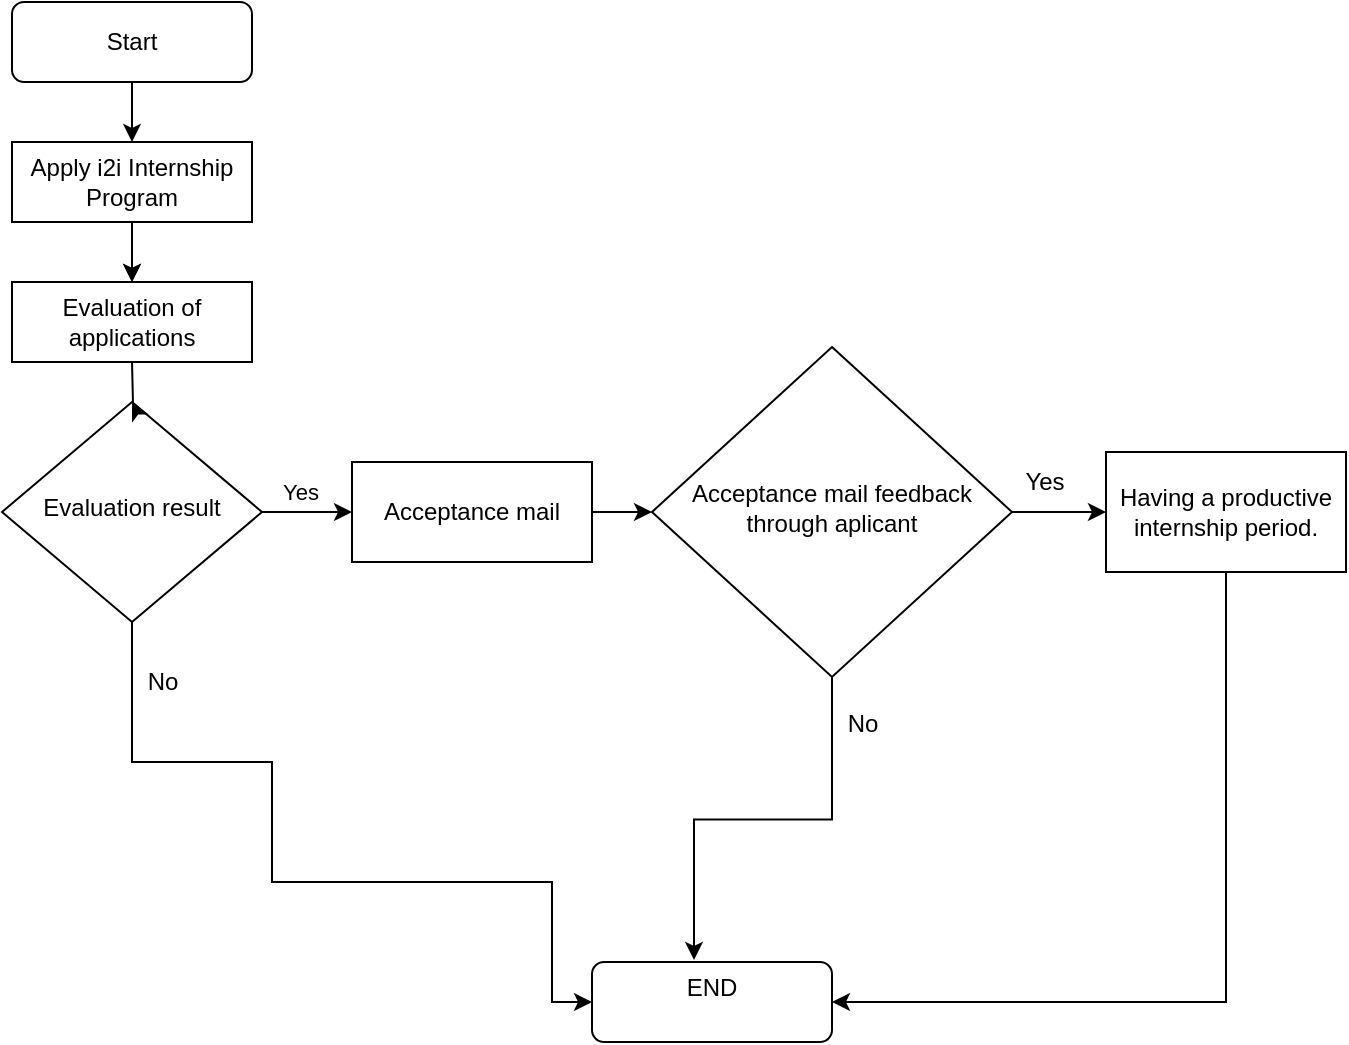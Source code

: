 <mxfile version="14.9.5" type="device"><diagram id="C5RBs43oDa-KdzZeNtuy" name="Page-1"><mxGraphModel dx="1426" dy="693" grid="1" gridSize="10" guides="1" tooltips="1" connect="1" arrows="1" fold="1" page="1" pageScale="1" pageWidth="827" pageHeight="1169" math="0" shadow="0"><root><mxCell id="WIyWlLk6GJQsqaUBKTNV-0"/><mxCell id="WIyWlLk6GJQsqaUBKTNV-1" parent="WIyWlLk6GJQsqaUBKTNV-0"/><mxCell id="Y8HoORr_aPG5ynXBZJr1-16" style="edgeStyle=orthogonalEdgeStyle;rounded=0;orthogonalLoop=1;jettySize=auto;html=1;exitX=0.5;exitY=1;exitDx=0;exitDy=0;entryX=0.5;entryY=0;entryDx=0;entryDy=0;" edge="1" parent="WIyWlLk6GJQsqaUBKTNV-1" source="WIyWlLk6GJQsqaUBKTNV-3" target="Y8HoORr_aPG5ynXBZJr1-14"><mxGeometry relative="1" as="geometry"/></mxCell><mxCell id="WIyWlLk6GJQsqaUBKTNV-3" value="Start&lt;span style=&quot;white-space: pre&quot;&gt;&lt;/span&gt;" style="rounded=1;whiteSpace=wrap;html=1;fontSize=12;glass=0;strokeWidth=1;shadow=0;" parent="WIyWlLk6GJQsqaUBKTNV-1" vertex="1"><mxGeometry x="75" y="50" width="120" height="40" as="geometry"/></mxCell><object label="&lt;div style=&quot;font-size: 12px&quot;&gt;&lt;font style=&quot;font-size: 12px&quot;&gt;No&lt;/font&gt;&lt;/div&gt;" id="Y8HoORr_aPG5ynXBZJr1-13"><mxCell style="edgeStyle=orthogonalEdgeStyle;rounded=0;orthogonalLoop=1;jettySize=auto;html=1;exitX=0.5;exitY=1;exitDx=0;exitDy=0;entryX=0;entryY=0.5;entryDx=0;entryDy=0;" edge="1" parent="WIyWlLk6GJQsqaUBKTNV-1" source="WIyWlLk6GJQsqaUBKTNV-6" target="Y8HoORr_aPG5ynXBZJr1-9"><mxGeometry x="-0.857" y="15" relative="1" as="geometry"><mxPoint x="135" y="430" as="targetPoint"/><Array as="points"><mxPoint x="135" y="430"/><mxPoint x="205" y="430"/><mxPoint x="205" y="490"/><mxPoint x="345" y="490"/><mxPoint x="345" y="550"/></Array><mxPoint as="offset"/></mxGeometry></mxCell></object><mxCell id="Y8HoORr_aPG5ynXBZJr1-18" style="edgeStyle=orthogonalEdgeStyle;rounded=0;orthogonalLoop=1;jettySize=auto;html=1;exitX=1;exitY=0.5;exitDx=0;exitDy=0;entryX=0;entryY=0.5;entryDx=0;entryDy=0;" edge="1" parent="WIyWlLk6GJQsqaUBKTNV-1" source="WIyWlLk6GJQsqaUBKTNV-6" target="Y8HoORr_aPG5ynXBZJr1-19"><mxGeometry relative="1" as="geometry"><mxPoint x="245" y="290" as="targetPoint"/></mxGeometry></mxCell><mxCell id="Y8HoORr_aPG5ynXBZJr1-21" value="&lt;div&gt;Yes&lt;/div&gt;" style="edgeLabel;html=1;align=center;verticalAlign=middle;resizable=0;points=[];" vertex="1" connectable="0" parent="Y8HoORr_aPG5ynXBZJr1-18"><mxGeometry x="-0.167" y="-2" relative="1" as="geometry"><mxPoint y="-12" as="offset"/></mxGeometry></mxCell><mxCell id="WIyWlLk6GJQsqaUBKTNV-6" value="&lt;span class=&quot;VIiyi&quot; lang=&quot;en&quot;&gt;&lt;span class=&quot;JLqJ4b ChMk0b&quot;&gt;&lt;span&gt;Evaluation result&lt;/span&gt;&lt;/span&gt;&lt;/span&gt; " style="rhombus;whiteSpace=wrap;html=1;shadow=0;fontFamily=Helvetica;fontSize=12;align=center;strokeWidth=1;spacing=6;spacingTop=-4;" parent="WIyWlLk6GJQsqaUBKTNV-1" vertex="1"><mxGeometry x="70" y="250" width="130" height="110" as="geometry"/></mxCell><mxCell id="Y8HoORr_aPG5ynXBZJr1-22" style="edgeStyle=orthogonalEdgeStyle;rounded=0;orthogonalLoop=1;jettySize=auto;html=1;exitX=1;exitY=0.5;exitDx=0;exitDy=0;entryX=0;entryY=0.5;entryDx=0;entryDy=0;" edge="1" parent="WIyWlLk6GJQsqaUBKTNV-1" source="WIyWlLk6GJQsqaUBKTNV-10" target="Y8HoORr_aPG5ynXBZJr1-23"><mxGeometry relative="1" as="geometry"><mxPoint x="615" y="290" as="targetPoint"/></mxGeometry></mxCell><mxCell id="Y8HoORr_aPG5ynXBZJr1-27" value="&lt;div style=&quot;font-size: 12px;&quot;&gt;Yes&lt;/div&gt;" style="edgeLabel;html=1;align=center;verticalAlign=middle;resizable=0;points=[];fontSize=12;" vertex="1" connectable="0" parent="Y8HoORr_aPG5ynXBZJr1-22"><mxGeometry x="-0.319" relative="1" as="geometry"><mxPoint y="-15" as="offset"/></mxGeometry></mxCell><mxCell id="Y8HoORr_aPG5ynXBZJr1-25" style="edgeStyle=orthogonalEdgeStyle;rounded=0;orthogonalLoop=1;jettySize=auto;html=1;exitX=0.5;exitY=1;exitDx=0;exitDy=0;entryX=0.425;entryY=-0.025;entryDx=0;entryDy=0;entryPerimeter=0;" edge="1" parent="WIyWlLk6GJQsqaUBKTNV-1" source="WIyWlLk6GJQsqaUBKTNV-10" target="Y8HoORr_aPG5ynXBZJr1-9"><mxGeometry relative="1" as="geometry"/></mxCell><mxCell id="Y8HoORr_aPG5ynXBZJr1-28" value="&lt;div&gt;No&lt;/div&gt;" style="edgeLabel;html=1;align=center;verticalAlign=middle;resizable=0;points=[];fontSize=12;" vertex="1" connectable="0" parent="Y8HoORr_aPG5ynXBZJr1-25"><mxGeometry x="-0.777" y="3" relative="1" as="geometry"><mxPoint x="12" as="offset"/></mxGeometry></mxCell><mxCell id="WIyWlLk6GJQsqaUBKTNV-10" value="&lt;div&gt;&lt;font style=&quot;font-size: 12px ; line-height: 120%&quot;&gt;Acceptance mail feedback through aplicant&lt;/font&gt;&lt;/div&gt;" style="rhombus;whiteSpace=wrap;html=1;shadow=0;fontFamily=Helvetica;fontSize=12;align=center;strokeWidth=1;spacing=6;spacingTop=-4;" parent="WIyWlLk6GJQsqaUBKTNV-1" vertex="1"><mxGeometry x="395" y="222.5" width="180" height="165" as="geometry"/></mxCell><mxCell id="Y8HoORr_aPG5ynXBZJr1-3" style="edgeStyle=orthogonalEdgeStyle;rounded=0;orthogonalLoop=1;jettySize=auto;html=1;exitX=0.5;exitY=1;exitDx=0;exitDy=0;" edge="1" parent="WIyWlLk6GJQsqaUBKTNV-1"><mxGeometry relative="1" as="geometry"><mxPoint x="135" y="170" as="sourcePoint"/><mxPoint x="135" y="190" as="targetPoint"/></mxGeometry></mxCell><mxCell id="Y8HoORr_aPG5ynXBZJr1-8" style="edgeStyle=orthogonalEdgeStyle;rounded=0;orthogonalLoop=1;jettySize=auto;html=1;exitX=0.5;exitY=1;exitDx=0;exitDy=0;" edge="1" parent="WIyWlLk6GJQsqaUBKTNV-1" target="WIyWlLk6GJQsqaUBKTNV-6"><mxGeometry relative="1" as="geometry"><mxPoint x="135" y="230" as="sourcePoint"/></mxGeometry></mxCell><mxCell id="Y8HoORr_aPG5ynXBZJr1-9" value="&lt;div align=&quot;center&quot;&gt;END&lt;/div&gt;&lt;div align=&quot;center&quot;&gt;&lt;br&gt;&lt;/div&gt;" style="rounded=1;whiteSpace=wrap;html=1;align=center;" vertex="1" parent="WIyWlLk6GJQsqaUBKTNV-1"><mxGeometry x="365" y="530" width="120" height="40" as="geometry"/></mxCell><mxCell id="Y8HoORr_aPG5ynXBZJr1-15" value="" style="edgeStyle=orthogonalEdgeStyle;rounded=0;orthogonalLoop=1;jettySize=auto;html=1;" edge="1" parent="WIyWlLk6GJQsqaUBKTNV-1" source="Y8HoORr_aPG5ynXBZJr1-14"><mxGeometry relative="1" as="geometry"><mxPoint x="135" y="190" as="targetPoint"/></mxGeometry></mxCell><mxCell id="Y8HoORr_aPG5ynXBZJr1-14" value="&lt;div&gt;Apply i2i Internship Program&lt;/div&gt;" style="rounded=0;whiteSpace=wrap;html=1;" vertex="1" parent="WIyWlLk6GJQsqaUBKTNV-1"><mxGeometry x="75" y="120" width="120" height="40" as="geometry"/></mxCell><mxCell id="Y8HoORr_aPG5ynXBZJr1-17" value="&lt;div&gt;&lt;span class=&quot;VIiyi&quot; lang=&quot;en&quot;&gt;&lt;span class=&quot;JLqJ4b ChMk0b&quot;&gt;&lt;span&gt;Evaluation of applications&lt;/span&gt;&lt;/span&gt;&lt;/span&gt; &lt;/div&gt;" style="rounded=0;whiteSpace=wrap;html=1;" vertex="1" parent="WIyWlLk6GJQsqaUBKTNV-1"><mxGeometry x="75" y="190" width="120" height="40" as="geometry"/></mxCell><mxCell id="Y8HoORr_aPG5ynXBZJr1-20" style="edgeStyle=orthogonalEdgeStyle;rounded=0;orthogonalLoop=1;jettySize=auto;html=1;exitX=1;exitY=0.5;exitDx=0;exitDy=0;entryX=0;entryY=0.5;entryDx=0;entryDy=0;" edge="1" parent="WIyWlLk6GJQsqaUBKTNV-1" source="Y8HoORr_aPG5ynXBZJr1-19" target="WIyWlLk6GJQsqaUBKTNV-10"><mxGeometry relative="1" as="geometry"/></mxCell><mxCell id="Y8HoORr_aPG5ynXBZJr1-19" value="&lt;span class=&quot;VIiyi&quot; lang=&quot;en&quot;&gt;&lt;span class=&quot;JLqJ4b ChMk0b&quot;&gt;&lt;span&gt;Acceptance mail&lt;/span&gt;&lt;/span&gt;&lt;/span&gt; " style="rounded=0;whiteSpace=wrap;html=1;" vertex="1" parent="WIyWlLk6GJQsqaUBKTNV-1"><mxGeometry x="245" y="280" width="120" height="50" as="geometry"/></mxCell><mxCell id="Y8HoORr_aPG5ynXBZJr1-26" style="edgeStyle=orthogonalEdgeStyle;rounded=0;orthogonalLoop=1;jettySize=auto;html=1;exitX=0.5;exitY=1;exitDx=0;exitDy=0;entryX=1;entryY=0.5;entryDx=0;entryDy=0;" edge="1" parent="WIyWlLk6GJQsqaUBKTNV-1" source="Y8HoORr_aPG5ynXBZJr1-23" target="Y8HoORr_aPG5ynXBZJr1-9"><mxGeometry relative="1" as="geometry"><mxPoint x="682" y="550" as="targetPoint"/><Array as="points"><mxPoint x="682" y="550"/></Array></mxGeometry></mxCell><mxCell id="Y8HoORr_aPG5ynXBZJr1-23" value="&lt;span class=&quot;VIiyi&quot; lang=&quot;en&quot;&gt;&lt;span class=&quot;JLqJ4b ChMk0b&quot;&gt;&lt;span&gt;Having a productive internship period.&lt;/span&gt;&lt;/span&gt;&lt;/span&gt; " style="rounded=0;whiteSpace=wrap;html=1;" vertex="1" parent="WIyWlLk6GJQsqaUBKTNV-1"><mxGeometry x="622" y="275" width="120" height="60" as="geometry"/></mxCell></root></mxGraphModel></diagram></mxfile>